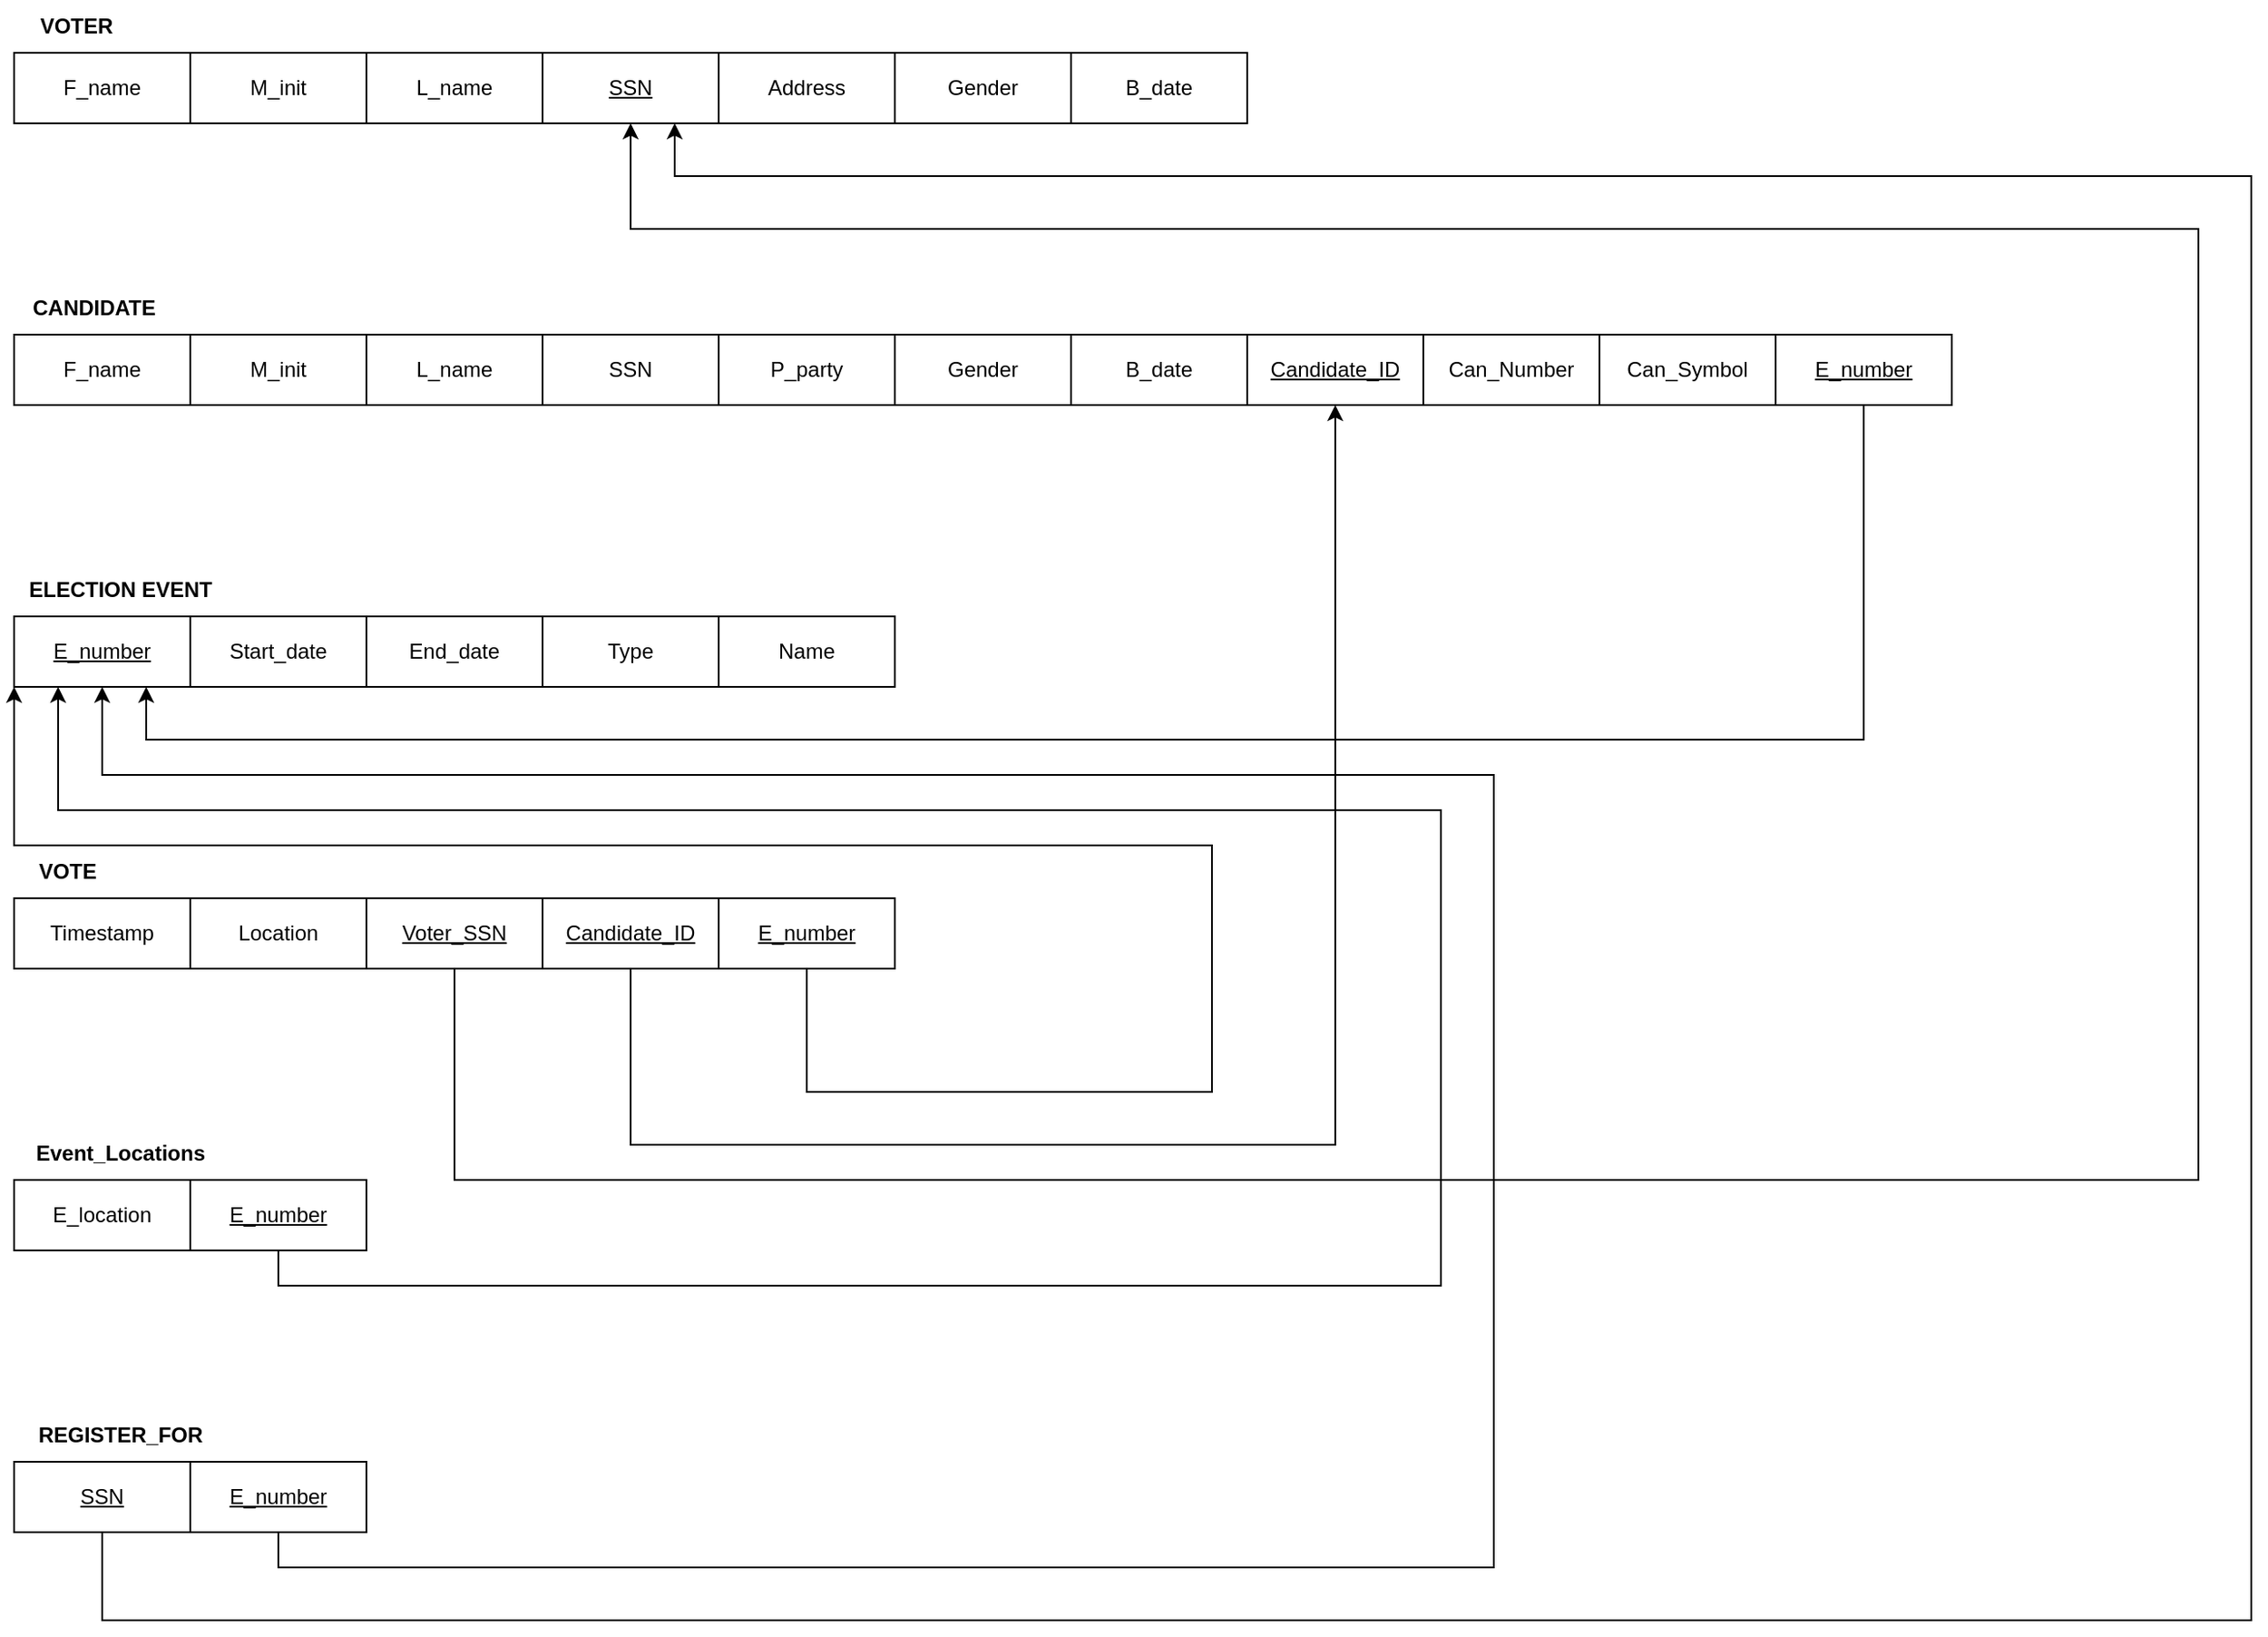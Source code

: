 <mxfile version="22.1.3" type="github">
  <diagram name="Page-1" id="snpHLA8qsAUlfrPBCm4x">
    <mxGraphModel dx="2950" dy="1076" grid="1" gridSize="10" guides="1" tooltips="1" connect="1" arrows="1" fold="1" page="1" pageScale="1" pageWidth="850" pageHeight="1100" math="0" shadow="0">
      <root>
        <mxCell id="0" />
        <mxCell id="1" parent="0" />
        <mxCell id="FGc_cmqXuBcvHCfSUEs1-1" value="F_name" style="whiteSpace=wrap;html=1;align=center;" vertex="1" parent="1">
          <mxGeometry y="40" width="100" height="40" as="geometry" />
        </mxCell>
        <mxCell id="FGc_cmqXuBcvHCfSUEs1-2" value="&lt;b&gt;VOTER&lt;/b&gt;" style="text;html=1;align=center;verticalAlign=middle;resizable=0;points=[];autosize=1;strokeColor=none;fillColor=none;" vertex="1" parent="1">
          <mxGeometry y="10" width="70" height="30" as="geometry" />
        </mxCell>
        <mxCell id="FGc_cmqXuBcvHCfSUEs1-3" value="M_init" style="whiteSpace=wrap;html=1;align=center;" vertex="1" parent="1">
          <mxGeometry x="100" y="40" width="100" height="40" as="geometry" />
        </mxCell>
        <mxCell id="FGc_cmqXuBcvHCfSUEs1-4" value="L_name" style="whiteSpace=wrap;html=1;align=center;" vertex="1" parent="1">
          <mxGeometry x="200" y="40" width="100" height="40" as="geometry" />
        </mxCell>
        <mxCell id="FGc_cmqXuBcvHCfSUEs1-5" value="&lt;u&gt;SSN&lt;/u&gt;" style="whiteSpace=wrap;html=1;align=center;" vertex="1" parent="1">
          <mxGeometry x="300" y="40" width="100" height="40" as="geometry" />
        </mxCell>
        <mxCell id="FGc_cmqXuBcvHCfSUEs1-6" value="Address " style="whiteSpace=wrap;html=1;align=center;" vertex="1" parent="1">
          <mxGeometry x="400" y="40" width="100" height="40" as="geometry" />
        </mxCell>
        <mxCell id="FGc_cmqXuBcvHCfSUEs1-7" value="Gender" style="whiteSpace=wrap;html=1;align=center;" vertex="1" parent="1">
          <mxGeometry x="500" y="40" width="100" height="40" as="geometry" />
        </mxCell>
        <mxCell id="FGc_cmqXuBcvHCfSUEs1-8" value="B_date" style="whiteSpace=wrap;html=1;align=center;" vertex="1" parent="1">
          <mxGeometry x="600" y="40" width="100" height="40" as="geometry" />
        </mxCell>
        <mxCell id="FGc_cmqXuBcvHCfSUEs1-9" value="F_name" style="whiteSpace=wrap;html=1;align=center;" vertex="1" parent="1">
          <mxGeometry y="200" width="100" height="40" as="geometry" />
        </mxCell>
        <mxCell id="FGc_cmqXuBcvHCfSUEs1-10" value="&lt;b&gt;CANDIDATE&lt;/b&gt;" style="text;html=1;align=center;verticalAlign=middle;resizable=0;points=[];autosize=1;strokeColor=none;fillColor=none;" vertex="1" parent="1">
          <mxGeometry y="170" width="90" height="30" as="geometry" />
        </mxCell>
        <mxCell id="FGc_cmqXuBcvHCfSUEs1-11" value="M_init" style="whiteSpace=wrap;html=1;align=center;" vertex="1" parent="1">
          <mxGeometry x="100" y="200" width="100" height="40" as="geometry" />
        </mxCell>
        <mxCell id="FGc_cmqXuBcvHCfSUEs1-12" value="L_name" style="whiteSpace=wrap;html=1;align=center;" vertex="1" parent="1">
          <mxGeometry x="200" y="200" width="100" height="40" as="geometry" />
        </mxCell>
        <mxCell id="FGc_cmqXuBcvHCfSUEs1-13" value="SSN" style="whiteSpace=wrap;html=1;align=center;" vertex="1" parent="1">
          <mxGeometry x="300" y="200" width="100" height="40" as="geometry" />
        </mxCell>
        <mxCell id="FGc_cmqXuBcvHCfSUEs1-14" value="P_party" style="whiteSpace=wrap;html=1;align=center;" vertex="1" parent="1">
          <mxGeometry x="400" y="200" width="100" height="40" as="geometry" />
        </mxCell>
        <mxCell id="FGc_cmqXuBcvHCfSUEs1-15" value="Gender" style="whiteSpace=wrap;html=1;align=center;" vertex="1" parent="1">
          <mxGeometry x="500" y="200" width="100" height="40" as="geometry" />
        </mxCell>
        <mxCell id="FGc_cmqXuBcvHCfSUEs1-16" value="B_date" style="whiteSpace=wrap;html=1;align=center;" vertex="1" parent="1">
          <mxGeometry x="600" y="200" width="100" height="40" as="geometry" />
        </mxCell>
        <mxCell id="FGc_cmqXuBcvHCfSUEs1-17" value="&lt;u&gt;Candidate_ID&lt;/u&gt;" style="whiteSpace=wrap;html=1;align=center;" vertex="1" parent="1">
          <mxGeometry x="700" y="200" width="100" height="40" as="geometry" />
        </mxCell>
        <mxCell id="FGc_cmqXuBcvHCfSUEs1-18" value="Can_Number" style="whiteSpace=wrap;html=1;align=center;" vertex="1" parent="1">
          <mxGeometry x="800" y="200" width="100" height="40" as="geometry" />
        </mxCell>
        <mxCell id="FGc_cmqXuBcvHCfSUEs1-19" value="Can_Symbol" style="whiteSpace=wrap;html=1;align=center;" vertex="1" parent="1">
          <mxGeometry x="900" y="200" width="100" height="40" as="geometry" />
        </mxCell>
        <mxCell id="FGc_cmqXuBcvHCfSUEs1-20" value="&lt;u&gt;E_number&lt;/u&gt;" style="whiteSpace=wrap;html=1;align=center;" vertex="1" parent="1">
          <mxGeometry y="360" width="100" height="40" as="geometry" />
        </mxCell>
        <mxCell id="FGc_cmqXuBcvHCfSUEs1-21" value="&lt;b&gt;ELECTION EVENT&lt;/b&gt;" style="text;html=1;align=center;verticalAlign=middle;resizable=0;points=[];autosize=1;strokeColor=none;fillColor=none;" vertex="1" parent="1">
          <mxGeometry x="-5" y="330" width="130" height="30" as="geometry" />
        </mxCell>
        <mxCell id="FGc_cmqXuBcvHCfSUEs1-22" value="Start_date" style="whiteSpace=wrap;html=1;align=center;" vertex="1" parent="1">
          <mxGeometry x="100" y="360" width="100" height="40" as="geometry" />
        </mxCell>
        <mxCell id="FGc_cmqXuBcvHCfSUEs1-23" value="End_date" style="whiteSpace=wrap;html=1;align=center;" vertex="1" parent="1">
          <mxGeometry x="200" y="360" width="100" height="40" as="geometry" />
        </mxCell>
        <mxCell id="FGc_cmqXuBcvHCfSUEs1-24" value="Type" style="whiteSpace=wrap;html=1;align=center;" vertex="1" parent="1">
          <mxGeometry x="300" y="360" width="100" height="40" as="geometry" />
        </mxCell>
        <mxCell id="FGc_cmqXuBcvHCfSUEs1-25" value="Name" style="whiteSpace=wrap;html=1;align=center;" vertex="1" parent="1">
          <mxGeometry x="400" y="360" width="100" height="40" as="geometry" />
        </mxCell>
        <mxCell id="FGc_cmqXuBcvHCfSUEs1-28" value="Timestamp" style="whiteSpace=wrap;html=1;align=center;" vertex="1" parent="1">
          <mxGeometry y="520" width="100" height="40" as="geometry" />
        </mxCell>
        <mxCell id="FGc_cmqXuBcvHCfSUEs1-29" value="&lt;b&gt;VOTE&lt;/b&gt;" style="text;html=1;align=center;verticalAlign=middle;resizable=0;points=[];autosize=1;strokeColor=none;fillColor=none;" vertex="1" parent="1">
          <mxGeometry y="490" width="60" height="30" as="geometry" />
        </mxCell>
        <mxCell id="FGc_cmqXuBcvHCfSUEs1-30" value="Location" style="whiteSpace=wrap;html=1;align=center;" vertex="1" parent="1">
          <mxGeometry x="100" y="520" width="100" height="40" as="geometry" />
        </mxCell>
        <mxCell id="FGc_cmqXuBcvHCfSUEs1-72" style="edgeStyle=orthogonalEdgeStyle;rounded=0;orthogonalLoop=1;jettySize=auto;html=1;exitX=0.5;exitY=1;exitDx=0;exitDy=0;entryX=0.5;entryY=1;entryDx=0;entryDy=0;" edge="1" parent="1" source="FGc_cmqXuBcvHCfSUEs1-31" target="FGc_cmqXuBcvHCfSUEs1-5">
          <mxGeometry relative="1" as="geometry">
            <mxPoint x="1210" y="100.0" as="targetPoint" />
            <Array as="points">
              <mxPoint x="250" y="680" />
              <mxPoint x="1240" y="680" />
              <mxPoint x="1240" y="140" />
              <mxPoint x="350" y="140" />
            </Array>
          </mxGeometry>
        </mxCell>
        <mxCell id="FGc_cmqXuBcvHCfSUEs1-31" value="&lt;u&gt;Voter_SSN&lt;/u&gt;" style="whiteSpace=wrap;html=1;align=center;" vertex="1" parent="1">
          <mxGeometry x="200" y="520" width="100" height="40" as="geometry" />
        </mxCell>
        <mxCell id="FGc_cmqXuBcvHCfSUEs1-77" style="edgeStyle=orthogonalEdgeStyle;rounded=0;orthogonalLoop=1;jettySize=auto;html=1;exitX=0.5;exitY=1;exitDx=0;exitDy=0;entryX=0.5;entryY=1;entryDx=0;entryDy=0;" edge="1" parent="1" source="FGc_cmqXuBcvHCfSUEs1-32" target="FGc_cmqXuBcvHCfSUEs1-17">
          <mxGeometry relative="1" as="geometry">
            <Array as="points">
              <mxPoint x="350" y="660" />
              <mxPoint x="750" y="660" />
            </Array>
          </mxGeometry>
        </mxCell>
        <mxCell id="FGc_cmqXuBcvHCfSUEs1-32" value="&lt;u&gt;Candidate_ID&lt;/u&gt;" style="whiteSpace=wrap;html=1;align=center;" vertex="1" parent="1">
          <mxGeometry x="300" y="520" width="100" height="40" as="geometry" />
        </mxCell>
        <mxCell id="FGc_cmqXuBcvHCfSUEs1-76" style="edgeStyle=orthogonalEdgeStyle;rounded=0;orthogonalLoop=1;jettySize=auto;html=1;exitX=0.5;exitY=1;exitDx=0;exitDy=0;entryX=0;entryY=1;entryDx=0;entryDy=0;" edge="1" parent="1" source="FGc_cmqXuBcvHCfSUEs1-33" target="FGc_cmqXuBcvHCfSUEs1-20">
          <mxGeometry relative="1" as="geometry">
            <Array as="points">
              <mxPoint x="450" y="630" />
              <mxPoint x="680" y="630" />
              <mxPoint x="680" y="490" />
              <mxPoint y="490" />
            </Array>
          </mxGeometry>
        </mxCell>
        <mxCell id="FGc_cmqXuBcvHCfSUEs1-33" value="&lt;u&gt;E_number&lt;/u&gt;" style="whiteSpace=wrap;html=1;align=center;" vertex="1" parent="1">
          <mxGeometry x="400" y="520" width="100" height="40" as="geometry" />
        </mxCell>
        <mxCell id="FGc_cmqXuBcvHCfSUEs1-36" value="E_location" style="whiteSpace=wrap;html=1;align=center;" vertex="1" parent="1">
          <mxGeometry y="680" width="100" height="40" as="geometry" />
        </mxCell>
        <mxCell id="FGc_cmqXuBcvHCfSUEs1-37" value="&lt;b&gt;Event_Locations&lt;/b&gt;" style="text;html=1;align=center;verticalAlign=middle;resizable=0;points=[];autosize=1;strokeColor=none;fillColor=none;" vertex="1" parent="1">
          <mxGeometry y="650" width="120" height="30" as="geometry" />
        </mxCell>
        <mxCell id="FGc_cmqXuBcvHCfSUEs1-75" style="edgeStyle=orthogonalEdgeStyle;rounded=0;orthogonalLoop=1;jettySize=auto;html=1;exitX=0.5;exitY=1;exitDx=0;exitDy=0;entryX=0.25;entryY=1;entryDx=0;entryDy=0;" edge="1" parent="1" source="FGc_cmqXuBcvHCfSUEs1-38" target="FGc_cmqXuBcvHCfSUEs1-20">
          <mxGeometry relative="1" as="geometry">
            <Array as="points">
              <mxPoint x="150" y="740" />
              <mxPoint x="810" y="740" />
              <mxPoint x="810" y="470" />
              <mxPoint x="25" y="470" />
            </Array>
          </mxGeometry>
        </mxCell>
        <mxCell id="FGc_cmqXuBcvHCfSUEs1-38" value="&lt;u&gt;E_number&lt;/u&gt;" style="whiteSpace=wrap;html=1;align=center;" vertex="1" parent="1">
          <mxGeometry x="100" y="680" width="100" height="40" as="geometry" />
        </mxCell>
        <mxCell id="FGc_cmqXuBcvHCfSUEs1-73" style="edgeStyle=orthogonalEdgeStyle;rounded=0;orthogonalLoop=1;jettySize=auto;html=1;exitX=0.5;exitY=1;exitDx=0;exitDy=0;entryX=0.75;entryY=1;entryDx=0;entryDy=0;" edge="1" parent="1" source="FGc_cmqXuBcvHCfSUEs1-60" target="FGc_cmqXuBcvHCfSUEs1-5">
          <mxGeometry relative="1" as="geometry">
            <Array as="points">
              <mxPoint x="50" y="930" />
              <mxPoint x="1270" y="930" />
              <mxPoint x="1270" y="110" />
              <mxPoint x="375" y="110" />
            </Array>
          </mxGeometry>
        </mxCell>
        <mxCell id="FGc_cmqXuBcvHCfSUEs1-60" value="&lt;u&gt;SSN&lt;/u&gt;" style="whiteSpace=wrap;html=1;align=center;" vertex="1" parent="1">
          <mxGeometry y="840" width="100" height="40" as="geometry" />
        </mxCell>
        <mxCell id="FGc_cmqXuBcvHCfSUEs1-61" value="&lt;b&gt;REGISTER_FOR&lt;/b&gt;" style="text;html=1;align=center;verticalAlign=middle;resizable=0;points=[];autosize=1;strokeColor=none;fillColor=none;" vertex="1" parent="1">
          <mxGeometry y="810" width="120" height="30" as="geometry" />
        </mxCell>
        <mxCell id="FGc_cmqXuBcvHCfSUEs1-74" style="edgeStyle=orthogonalEdgeStyle;rounded=0;orthogonalLoop=1;jettySize=auto;html=1;exitX=0.5;exitY=1;exitDx=0;exitDy=0;entryX=0.5;entryY=1;entryDx=0;entryDy=0;" edge="1" parent="1" source="FGc_cmqXuBcvHCfSUEs1-62" target="FGc_cmqXuBcvHCfSUEs1-20">
          <mxGeometry relative="1" as="geometry">
            <Array as="points">
              <mxPoint x="150" y="900" />
              <mxPoint x="840" y="900" />
              <mxPoint x="840" y="450" />
              <mxPoint x="50" y="450" />
            </Array>
          </mxGeometry>
        </mxCell>
        <mxCell id="FGc_cmqXuBcvHCfSUEs1-62" value="&lt;u&gt;E_number&lt;/u&gt;" style="whiteSpace=wrap;html=1;align=center;" vertex="1" parent="1">
          <mxGeometry x="100" y="840" width="100" height="40" as="geometry" />
        </mxCell>
        <mxCell id="FGc_cmqXuBcvHCfSUEs1-78" style="edgeStyle=orthogonalEdgeStyle;rounded=0;orthogonalLoop=1;jettySize=auto;html=1;exitX=0.5;exitY=1;exitDx=0;exitDy=0;entryX=0.75;entryY=1;entryDx=0;entryDy=0;" edge="1" parent="1" source="FGc_cmqXuBcvHCfSUEs1-70" target="FGc_cmqXuBcvHCfSUEs1-20">
          <mxGeometry relative="1" as="geometry">
            <mxPoint x="110" y="430" as="targetPoint" />
            <Array as="points">
              <mxPoint x="1050" y="430" />
              <mxPoint x="75" y="430" />
            </Array>
          </mxGeometry>
        </mxCell>
        <mxCell id="FGc_cmqXuBcvHCfSUEs1-70" value="&lt;u&gt;E_number&lt;/u&gt;" style="whiteSpace=wrap;html=1;align=center;" vertex="1" parent="1">
          <mxGeometry x="1000" y="200" width="100" height="40" as="geometry" />
        </mxCell>
      </root>
    </mxGraphModel>
  </diagram>
</mxfile>
